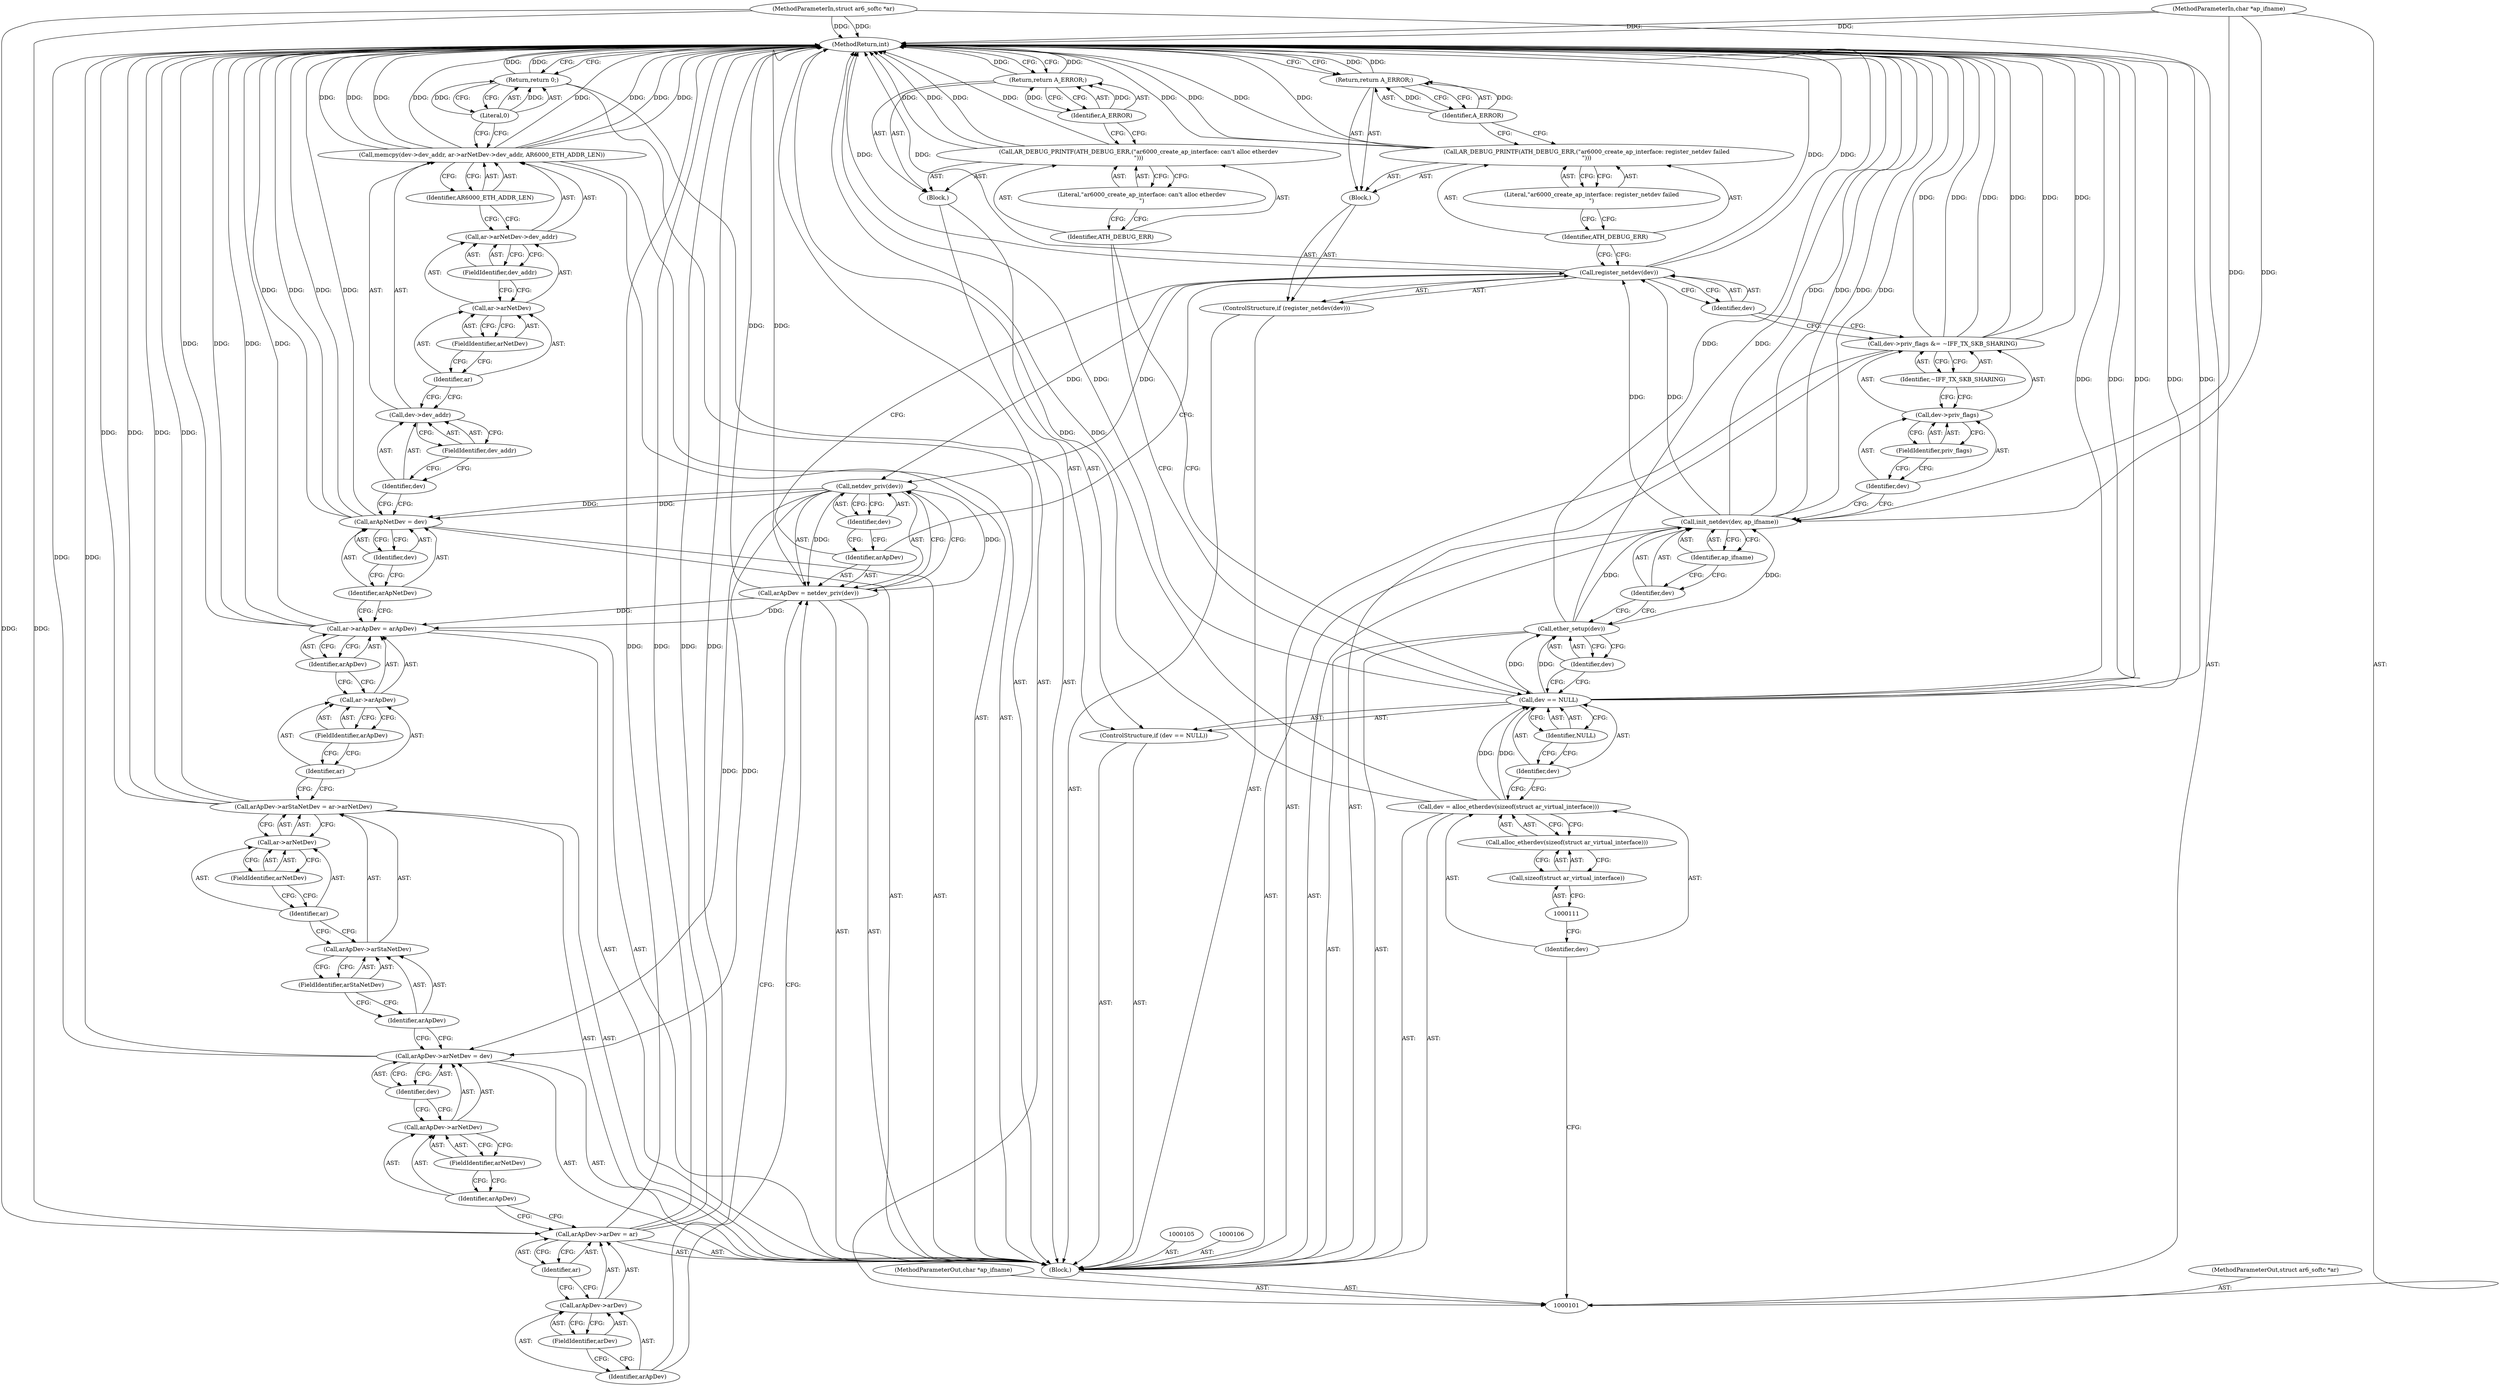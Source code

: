 digraph "0_linux_550fd08c2cebad61c548def135f67aba284c6162_9" {
"1000182" [label="(MethodReturn,int)"];
"1000102" [label="(MethodParameterIn,struct ar6_softc *ar)"];
"1000247" [label="(MethodParameterOut,struct ar6_softc *ar)"];
"1000103" [label="(MethodParameterIn,char *ap_ifname)"];
"1000248" [label="(MethodParameterOut,char *ap_ifname)"];
"1000123" [label="(Identifier,dev)"];
"1000122" [label="(Call,ether_setup(dev))"];
"1000125" [label="(Identifier,dev)"];
"1000126" [label="(Identifier,ap_ifname)"];
"1000124" [label="(Call,init_netdev(dev, ap_ifname))"];
"1000131" [label="(Identifier,~IFF_TX_SKB_SHARING)"];
"1000127" [label="(Call,dev->priv_flags &= ~IFF_TX_SKB_SHARING)"];
"1000128" [label="(Call,dev->priv_flags)"];
"1000129" [label="(Identifier,dev)"];
"1000130" [label="(FieldIdentifier,priv_flags)"];
"1000134" [label="(Identifier,dev)"];
"1000135" [label="(Block,)"];
"1000132" [label="(ControlStructure,if (register_netdev(dev)))"];
"1000133" [label="(Call,register_netdev(dev))"];
"1000137" [label="(Identifier,ATH_DEBUG_ERR)"];
"1000138" [label="(Literal,\"ar6000_create_ap_interface: register_netdev failed\n\")"];
"1000136" [label="(Call,AR_DEBUG_PRINTF(ATH_DEBUG_ERR,(\"ar6000_create_ap_interface: register_netdev failed\n\")))"];
"1000140" [label="(Identifier,A_ERROR)"];
"1000139" [label="(Return,return A_ERROR;)"];
"1000104" [label="(Block,)"];
"1000143" [label="(Call,netdev_priv(dev))"];
"1000144" [label="(Identifier,dev)"];
"1000141" [label="(Call,arApDev = netdev_priv(dev))"];
"1000142" [label="(Identifier,arApDev)"];
"1000148" [label="(FieldIdentifier,arDev)"];
"1000149" [label="(Identifier,ar)"];
"1000145" [label="(Call,arApDev->arDev = ar)"];
"1000146" [label="(Call,arApDev->arDev)"];
"1000147" [label="(Identifier,arApDev)"];
"1000153" [label="(FieldIdentifier,arNetDev)"];
"1000154" [label="(Identifier,dev)"];
"1000150" [label="(Call,arApDev->arNetDev = dev)"];
"1000151" [label="(Call,arApDev->arNetDev)"];
"1000152" [label="(Identifier,arApDev)"];
"1000158" [label="(FieldIdentifier,arStaNetDev)"];
"1000159" [label="(Call,ar->arNetDev)"];
"1000160" [label="(Identifier,ar)"];
"1000161" [label="(FieldIdentifier,arNetDev)"];
"1000155" [label="(Call,arApDev->arStaNetDev = ar->arNetDev)"];
"1000156" [label="(Call,arApDev->arStaNetDev)"];
"1000157" [label="(Identifier,arApDev)"];
"1000166" [label="(Identifier,arApDev)"];
"1000162" [label="(Call,ar->arApDev = arApDev)"];
"1000163" [label="(Call,ar->arApDev)"];
"1000164" [label="(Identifier,ar)"];
"1000165" [label="(FieldIdentifier,arApDev)"];
"1000169" [label="(Identifier,dev)"];
"1000167" [label="(Call,arApNetDev = dev)"];
"1000168" [label="(Identifier,arApNetDev)"];
"1000171" [label="(Call,dev->dev_addr)"];
"1000172" [label="(Identifier,dev)"];
"1000173" [label="(FieldIdentifier,dev_addr)"];
"1000174" [label="(Call,ar->arNetDev->dev_addr)"];
"1000175" [label="(Call,ar->arNetDev)"];
"1000176" [label="(Identifier,ar)"];
"1000177" [label="(FieldIdentifier,arNetDev)"];
"1000170" [label="(Call,memcpy(dev->dev_addr, ar->arNetDev->dev_addr, AR6000_ETH_ADDR_LEN))"];
"1000178" [label="(FieldIdentifier,dev_addr)"];
"1000179" [label="(Identifier,AR6000_ETH_ADDR_LEN)"];
"1000181" [label="(Literal,0)"];
"1000180" [label="(Return,return 0;)"];
"1000109" [label="(Call,alloc_etherdev(sizeof(struct ar_virtual_interface)))"];
"1000110" [label="(Call,sizeof(struct ar_virtual_interface))"];
"1000107" [label="(Call,dev = alloc_etherdev(sizeof(struct ar_virtual_interface)))"];
"1000108" [label="(Identifier,dev)"];
"1000115" [label="(Identifier,NULL)"];
"1000116" [label="(Block,)"];
"1000112" [label="(ControlStructure,if (dev == NULL))"];
"1000113" [label="(Call,dev == NULL)"];
"1000114" [label="(Identifier,dev)"];
"1000118" [label="(Identifier,ATH_DEBUG_ERR)"];
"1000119" [label="(Literal,\"ar6000_create_ap_interface: can't alloc etherdev\n\")"];
"1000117" [label="(Call,AR_DEBUG_PRINTF(ATH_DEBUG_ERR,(\"ar6000_create_ap_interface: can't alloc etherdev\n\")))"];
"1000121" [label="(Identifier,A_ERROR)"];
"1000120" [label="(Return,return A_ERROR;)"];
"1000182" -> "1000101"  [label="AST: "];
"1000182" -> "1000120"  [label="CFG: "];
"1000182" -> "1000139"  [label="CFG: "];
"1000182" -> "1000180"  [label="CFG: "];
"1000120" -> "1000182"  [label="DDG: "];
"1000139" -> "1000182"  [label="DDG: "];
"1000167" -> "1000182"  [label="DDG: "];
"1000167" -> "1000182"  [label="DDG: "];
"1000170" -> "1000182"  [label="DDG: "];
"1000170" -> "1000182"  [label="DDG: "];
"1000170" -> "1000182"  [label="DDG: "];
"1000170" -> "1000182"  [label="DDG: "];
"1000113" -> "1000182"  [label="DDG: "];
"1000113" -> "1000182"  [label="DDG: "];
"1000113" -> "1000182"  [label="DDG: "];
"1000162" -> "1000182"  [label="DDG: "];
"1000162" -> "1000182"  [label="DDG: "];
"1000145" -> "1000182"  [label="DDG: "];
"1000145" -> "1000182"  [label="DDG: "];
"1000127" -> "1000182"  [label="DDG: "];
"1000127" -> "1000182"  [label="DDG: "];
"1000127" -> "1000182"  [label="DDG: "];
"1000117" -> "1000182"  [label="DDG: "];
"1000117" -> "1000182"  [label="DDG: "];
"1000155" -> "1000182"  [label="DDG: "];
"1000155" -> "1000182"  [label="DDG: "];
"1000124" -> "1000182"  [label="DDG: "];
"1000124" -> "1000182"  [label="DDG: "];
"1000150" -> "1000182"  [label="DDG: "];
"1000103" -> "1000182"  [label="DDG: "];
"1000133" -> "1000182"  [label="DDG: "];
"1000133" -> "1000182"  [label="DDG: "];
"1000102" -> "1000182"  [label="DDG: "];
"1000141" -> "1000182"  [label="DDG: "];
"1000136" -> "1000182"  [label="DDG: "];
"1000136" -> "1000182"  [label="DDG: "];
"1000122" -> "1000182"  [label="DDG: "];
"1000107" -> "1000182"  [label="DDG: "];
"1000180" -> "1000182"  [label="DDG: "];
"1000102" -> "1000101"  [label="AST: "];
"1000102" -> "1000182"  [label="DDG: "];
"1000102" -> "1000145"  [label="DDG: "];
"1000247" -> "1000101"  [label="AST: "];
"1000103" -> "1000101"  [label="AST: "];
"1000103" -> "1000182"  [label="DDG: "];
"1000103" -> "1000124"  [label="DDG: "];
"1000248" -> "1000101"  [label="AST: "];
"1000123" -> "1000122"  [label="AST: "];
"1000123" -> "1000113"  [label="CFG: "];
"1000122" -> "1000123"  [label="CFG: "];
"1000122" -> "1000104"  [label="AST: "];
"1000122" -> "1000123"  [label="CFG: "];
"1000123" -> "1000122"  [label="AST: "];
"1000125" -> "1000122"  [label="CFG: "];
"1000122" -> "1000182"  [label="DDG: "];
"1000113" -> "1000122"  [label="DDG: "];
"1000122" -> "1000124"  [label="DDG: "];
"1000125" -> "1000124"  [label="AST: "];
"1000125" -> "1000122"  [label="CFG: "];
"1000126" -> "1000125"  [label="CFG: "];
"1000126" -> "1000124"  [label="AST: "];
"1000126" -> "1000125"  [label="CFG: "];
"1000124" -> "1000126"  [label="CFG: "];
"1000124" -> "1000104"  [label="AST: "];
"1000124" -> "1000126"  [label="CFG: "];
"1000125" -> "1000124"  [label="AST: "];
"1000126" -> "1000124"  [label="AST: "];
"1000129" -> "1000124"  [label="CFG: "];
"1000124" -> "1000182"  [label="DDG: "];
"1000124" -> "1000182"  [label="DDG: "];
"1000122" -> "1000124"  [label="DDG: "];
"1000103" -> "1000124"  [label="DDG: "];
"1000124" -> "1000133"  [label="DDG: "];
"1000131" -> "1000127"  [label="AST: "];
"1000131" -> "1000128"  [label="CFG: "];
"1000127" -> "1000131"  [label="CFG: "];
"1000127" -> "1000104"  [label="AST: "];
"1000127" -> "1000131"  [label="CFG: "];
"1000128" -> "1000127"  [label="AST: "];
"1000131" -> "1000127"  [label="AST: "];
"1000134" -> "1000127"  [label="CFG: "];
"1000127" -> "1000182"  [label="DDG: "];
"1000127" -> "1000182"  [label="DDG: "];
"1000127" -> "1000182"  [label="DDG: "];
"1000128" -> "1000127"  [label="AST: "];
"1000128" -> "1000130"  [label="CFG: "];
"1000129" -> "1000128"  [label="AST: "];
"1000130" -> "1000128"  [label="AST: "];
"1000131" -> "1000128"  [label="CFG: "];
"1000129" -> "1000128"  [label="AST: "];
"1000129" -> "1000124"  [label="CFG: "];
"1000130" -> "1000129"  [label="CFG: "];
"1000130" -> "1000128"  [label="AST: "];
"1000130" -> "1000129"  [label="CFG: "];
"1000128" -> "1000130"  [label="CFG: "];
"1000134" -> "1000133"  [label="AST: "];
"1000134" -> "1000127"  [label="CFG: "];
"1000133" -> "1000134"  [label="CFG: "];
"1000135" -> "1000132"  [label="AST: "];
"1000136" -> "1000135"  [label="AST: "];
"1000139" -> "1000135"  [label="AST: "];
"1000132" -> "1000104"  [label="AST: "];
"1000133" -> "1000132"  [label="AST: "];
"1000135" -> "1000132"  [label="AST: "];
"1000133" -> "1000132"  [label="AST: "];
"1000133" -> "1000134"  [label="CFG: "];
"1000134" -> "1000133"  [label="AST: "];
"1000137" -> "1000133"  [label="CFG: "];
"1000142" -> "1000133"  [label="CFG: "];
"1000133" -> "1000182"  [label="DDG: "];
"1000133" -> "1000182"  [label="DDG: "];
"1000124" -> "1000133"  [label="DDG: "];
"1000133" -> "1000143"  [label="DDG: "];
"1000137" -> "1000136"  [label="AST: "];
"1000137" -> "1000133"  [label="CFG: "];
"1000138" -> "1000137"  [label="CFG: "];
"1000138" -> "1000136"  [label="AST: "];
"1000138" -> "1000137"  [label="CFG: "];
"1000136" -> "1000138"  [label="CFG: "];
"1000136" -> "1000135"  [label="AST: "];
"1000136" -> "1000138"  [label="CFG: "];
"1000137" -> "1000136"  [label="AST: "];
"1000138" -> "1000136"  [label="AST: "];
"1000140" -> "1000136"  [label="CFG: "];
"1000136" -> "1000182"  [label="DDG: "];
"1000136" -> "1000182"  [label="DDG: "];
"1000140" -> "1000139"  [label="AST: "];
"1000140" -> "1000136"  [label="CFG: "];
"1000139" -> "1000140"  [label="CFG: "];
"1000140" -> "1000139"  [label="DDG: "];
"1000139" -> "1000135"  [label="AST: "];
"1000139" -> "1000140"  [label="CFG: "];
"1000140" -> "1000139"  [label="AST: "];
"1000182" -> "1000139"  [label="CFG: "];
"1000139" -> "1000182"  [label="DDG: "];
"1000140" -> "1000139"  [label="DDG: "];
"1000104" -> "1000101"  [label="AST: "];
"1000105" -> "1000104"  [label="AST: "];
"1000106" -> "1000104"  [label="AST: "];
"1000107" -> "1000104"  [label="AST: "];
"1000112" -> "1000104"  [label="AST: "];
"1000122" -> "1000104"  [label="AST: "];
"1000124" -> "1000104"  [label="AST: "];
"1000127" -> "1000104"  [label="AST: "];
"1000132" -> "1000104"  [label="AST: "];
"1000141" -> "1000104"  [label="AST: "];
"1000145" -> "1000104"  [label="AST: "];
"1000150" -> "1000104"  [label="AST: "];
"1000155" -> "1000104"  [label="AST: "];
"1000162" -> "1000104"  [label="AST: "];
"1000167" -> "1000104"  [label="AST: "];
"1000170" -> "1000104"  [label="AST: "];
"1000180" -> "1000104"  [label="AST: "];
"1000143" -> "1000141"  [label="AST: "];
"1000143" -> "1000144"  [label="CFG: "];
"1000144" -> "1000143"  [label="AST: "];
"1000141" -> "1000143"  [label="CFG: "];
"1000143" -> "1000141"  [label="DDG: "];
"1000133" -> "1000143"  [label="DDG: "];
"1000143" -> "1000150"  [label="DDG: "];
"1000143" -> "1000167"  [label="DDG: "];
"1000144" -> "1000143"  [label="AST: "];
"1000144" -> "1000142"  [label="CFG: "];
"1000143" -> "1000144"  [label="CFG: "];
"1000141" -> "1000104"  [label="AST: "];
"1000141" -> "1000143"  [label="CFG: "];
"1000142" -> "1000141"  [label="AST: "];
"1000143" -> "1000141"  [label="AST: "];
"1000147" -> "1000141"  [label="CFG: "];
"1000141" -> "1000182"  [label="DDG: "];
"1000143" -> "1000141"  [label="DDG: "];
"1000141" -> "1000162"  [label="DDG: "];
"1000142" -> "1000141"  [label="AST: "];
"1000142" -> "1000133"  [label="CFG: "];
"1000144" -> "1000142"  [label="CFG: "];
"1000148" -> "1000146"  [label="AST: "];
"1000148" -> "1000147"  [label="CFG: "];
"1000146" -> "1000148"  [label="CFG: "];
"1000149" -> "1000145"  [label="AST: "];
"1000149" -> "1000146"  [label="CFG: "];
"1000145" -> "1000149"  [label="CFG: "];
"1000145" -> "1000104"  [label="AST: "];
"1000145" -> "1000149"  [label="CFG: "];
"1000146" -> "1000145"  [label="AST: "];
"1000149" -> "1000145"  [label="AST: "];
"1000152" -> "1000145"  [label="CFG: "];
"1000145" -> "1000182"  [label="DDG: "];
"1000145" -> "1000182"  [label="DDG: "];
"1000102" -> "1000145"  [label="DDG: "];
"1000146" -> "1000145"  [label="AST: "];
"1000146" -> "1000148"  [label="CFG: "];
"1000147" -> "1000146"  [label="AST: "];
"1000148" -> "1000146"  [label="AST: "];
"1000149" -> "1000146"  [label="CFG: "];
"1000147" -> "1000146"  [label="AST: "];
"1000147" -> "1000141"  [label="CFG: "];
"1000148" -> "1000147"  [label="CFG: "];
"1000153" -> "1000151"  [label="AST: "];
"1000153" -> "1000152"  [label="CFG: "];
"1000151" -> "1000153"  [label="CFG: "];
"1000154" -> "1000150"  [label="AST: "];
"1000154" -> "1000151"  [label="CFG: "];
"1000150" -> "1000154"  [label="CFG: "];
"1000150" -> "1000104"  [label="AST: "];
"1000150" -> "1000154"  [label="CFG: "];
"1000151" -> "1000150"  [label="AST: "];
"1000154" -> "1000150"  [label="AST: "];
"1000157" -> "1000150"  [label="CFG: "];
"1000150" -> "1000182"  [label="DDG: "];
"1000143" -> "1000150"  [label="DDG: "];
"1000151" -> "1000150"  [label="AST: "];
"1000151" -> "1000153"  [label="CFG: "];
"1000152" -> "1000151"  [label="AST: "];
"1000153" -> "1000151"  [label="AST: "];
"1000154" -> "1000151"  [label="CFG: "];
"1000152" -> "1000151"  [label="AST: "];
"1000152" -> "1000145"  [label="CFG: "];
"1000153" -> "1000152"  [label="CFG: "];
"1000158" -> "1000156"  [label="AST: "];
"1000158" -> "1000157"  [label="CFG: "];
"1000156" -> "1000158"  [label="CFG: "];
"1000159" -> "1000155"  [label="AST: "];
"1000159" -> "1000161"  [label="CFG: "];
"1000160" -> "1000159"  [label="AST: "];
"1000161" -> "1000159"  [label="AST: "];
"1000155" -> "1000159"  [label="CFG: "];
"1000160" -> "1000159"  [label="AST: "];
"1000160" -> "1000156"  [label="CFG: "];
"1000161" -> "1000160"  [label="CFG: "];
"1000161" -> "1000159"  [label="AST: "];
"1000161" -> "1000160"  [label="CFG: "];
"1000159" -> "1000161"  [label="CFG: "];
"1000155" -> "1000104"  [label="AST: "];
"1000155" -> "1000159"  [label="CFG: "];
"1000156" -> "1000155"  [label="AST: "];
"1000159" -> "1000155"  [label="AST: "];
"1000164" -> "1000155"  [label="CFG: "];
"1000155" -> "1000182"  [label="DDG: "];
"1000155" -> "1000182"  [label="DDG: "];
"1000156" -> "1000155"  [label="AST: "];
"1000156" -> "1000158"  [label="CFG: "];
"1000157" -> "1000156"  [label="AST: "];
"1000158" -> "1000156"  [label="AST: "];
"1000160" -> "1000156"  [label="CFG: "];
"1000157" -> "1000156"  [label="AST: "];
"1000157" -> "1000150"  [label="CFG: "];
"1000158" -> "1000157"  [label="CFG: "];
"1000166" -> "1000162"  [label="AST: "];
"1000166" -> "1000163"  [label="CFG: "];
"1000162" -> "1000166"  [label="CFG: "];
"1000162" -> "1000104"  [label="AST: "];
"1000162" -> "1000166"  [label="CFG: "];
"1000163" -> "1000162"  [label="AST: "];
"1000166" -> "1000162"  [label="AST: "];
"1000168" -> "1000162"  [label="CFG: "];
"1000162" -> "1000182"  [label="DDG: "];
"1000162" -> "1000182"  [label="DDG: "];
"1000141" -> "1000162"  [label="DDG: "];
"1000163" -> "1000162"  [label="AST: "];
"1000163" -> "1000165"  [label="CFG: "];
"1000164" -> "1000163"  [label="AST: "];
"1000165" -> "1000163"  [label="AST: "];
"1000166" -> "1000163"  [label="CFG: "];
"1000164" -> "1000163"  [label="AST: "];
"1000164" -> "1000155"  [label="CFG: "];
"1000165" -> "1000164"  [label="CFG: "];
"1000165" -> "1000163"  [label="AST: "];
"1000165" -> "1000164"  [label="CFG: "];
"1000163" -> "1000165"  [label="CFG: "];
"1000169" -> "1000167"  [label="AST: "];
"1000169" -> "1000168"  [label="CFG: "];
"1000167" -> "1000169"  [label="CFG: "];
"1000167" -> "1000104"  [label="AST: "];
"1000167" -> "1000169"  [label="CFG: "];
"1000168" -> "1000167"  [label="AST: "];
"1000169" -> "1000167"  [label="AST: "];
"1000172" -> "1000167"  [label="CFG: "];
"1000167" -> "1000182"  [label="DDG: "];
"1000167" -> "1000182"  [label="DDG: "];
"1000143" -> "1000167"  [label="DDG: "];
"1000168" -> "1000167"  [label="AST: "];
"1000168" -> "1000162"  [label="CFG: "];
"1000169" -> "1000168"  [label="CFG: "];
"1000171" -> "1000170"  [label="AST: "];
"1000171" -> "1000173"  [label="CFG: "];
"1000172" -> "1000171"  [label="AST: "];
"1000173" -> "1000171"  [label="AST: "];
"1000176" -> "1000171"  [label="CFG: "];
"1000172" -> "1000171"  [label="AST: "];
"1000172" -> "1000167"  [label="CFG: "];
"1000173" -> "1000172"  [label="CFG: "];
"1000173" -> "1000171"  [label="AST: "];
"1000173" -> "1000172"  [label="CFG: "];
"1000171" -> "1000173"  [label="CFG: "];
"1000174" -> "1000170"  [label="AST: "];
"1000174" -> "1000178"  [label="CFG: "];
"1000175" -> "1000174"  [label="AST: "];
"1000178" -> "1000174"  [label="AST: "];
"1000179" -> "1000174"  [label="CFG: "];
"1000175" -> "1000174"  [label="AST: "];
"1000175" -> "1000177"  [label="CFG: "];
"1000176" -> "1000175"  [label="AST: "];
"1000177" -> "1000175"  [label="AST: "];
"1000178" -> "1000175"  [label="CFG: "];
"1000176" -> "1000175"  [label="AST: "];
"1000176" -> "1000171"  [label="CFG: "];
"1000177" -> "1000176"  [label="CFG: "];
"1000177" -> "1000175"  [label="AST: "];
"1000177" -> "1000176"  [label="CFG: "];
"1000175" -> "1000177"  [label="CFG: "];
"1000170" -> "1000104"  [label="AST: "];
"1000170" -> "1000179"  [label="CFG: "];
"1000171" -> "1000170"  [label="AST: "];
"1000174" -> "1000170"  [label="AST: "];
"1000179" -> "1000170"  [label="AST: "];
"1000181" -> "1000170"  [label="CFG: "];
"1000170" -> "1000182"  [label="DDG: "];
"1000170" -> "1000182"  [label="DDG: "];
"1000170" -> "1000182"  [label="DDG: "];
"1000170" -> "1000182"  [label="DDG: "];
"1000178" -> "1000174"  [label="AST: "];
"1000178" -> "1000175"  [label="CFG: "];
"1000174" -> "1000178"  [label="CFG: "];
"1000179" -> "1000170"  [label="AST: "];
"1000179" -> "1000174"  [label="CFG: "];
"1000170" -> "1000179"  [label="CFG: "];
"1000181" -> "1000180"  [label="AST: "];
"1000181" -> "1000170"  [label="CFG: "];
"1000180" -> "1000181"  [label="CFG: "];
"1000181" -> "1000180"  [label="DDG: "];
"1000180" -> "1000104"  [label="AST: "];
"1000180" -> "1000181"  [label="CFG: "];
"1000181" -> "1000180"  [label="AST: "];
"1000182" -> "1000180"  [label="CFG: "];
"1000180" -> "1000182"  [label="DDG: "];
"1000181" -> "1000180"  [label="DDG: "];
"1000109" -> "1000107"  [label="AST: "];
"1000109" -> "1000110"  [label="CFG: "];
"1000110" -> "1000109"  [label="AST: "];
"1000107" -> "1000109"  [label="CFG: "];
"1000110" -> "1000109"  [label="AST: "];
"1000110" -> "1000111"  [label="CFG: "];
"1000111" -> "1000110"  [label="AST: "];
"1000109" -> "1000110"  [label="CFG: "];
"1000107" -> "1000104"  [label="AST: "];
"1000107" -> "1000109"  [label="CFG: "];
"1000108" -> "1000107"  [label="AST: "];
"1000109" -> "1000107"  [label="AST: "];
"1000114" -> "1000107"  [label="CFG: "];
"1000107" -> "1000182"  [label="DDG: "];
"1000107" -> "1000113"  [label="DDG: "];
"1000108" -> "1000107"  [label="AST: "];
"1000108" -> "1000101"  [label="CFG: "];
"1000111" -> "1000108"  [label="CFG: "];
"1000115" -> "1000113"  [label="AST: "];
"1000115" -> "1000114"  [label="CFG: "];
"1000113" -> "1000115"  [label="CFG: "];
"1000116" -> "1000112"  [label="AST: "];
"1000117" -> "1000116"  [label="AST: "];
"1000120" -> "1000116"  [label="AST: "];
"1000112" -> "1000104"  [label="AST: "];
"1000113" -> "1000112"  [label="AST: "];
"1000116" -> "1000112"  [label="AST: "];
"1000113" -> "1000112"  [label="AST: "];
"1000113" -> "1000115"  [label="CFG: "];
"1000114" -> "1000113"  [label="AST: "];
"1000115" -> "1000113"  [label="AST: "];
"1000118" -> "1000113"  [label="CFG: "];
"1000123" -> "1000113"  [label="CFG: "];
"1000113" -> "1000182"  [label="DDG: "];
"1000113" -> "1000182"  [label="DDG: "];
"1000113" -> "1000182"  [label="DDG: "];
"1000107" -> "1000113"  [label="DDG: "];
"1000113" -> "1000122"  [label="DDG: "];
"1000114" -> "1000113"  [label="AST: "];
"1000114" -> "1000107"  [label="CFG: "];
"1000115" -> "1000114"  [label="CFG: "];
"1000118" -> "1000117"  [label="AST: "];
"1000118" -> "1000113"  [label="CFG: "];
"1000119" -> "1000118"  [label="CFG: "];
"1000119" -> "1000117"  [label="AST: "];
"1000119" -> "1000118"  [label="CFG: "];
"1000117" -> "1000119"  [label="CFG: "];
"1000117" -> "1000116"  [label="AST: "];
"1000117" -> "1000119"  [label="CFG: "];
"1000118" -> "1000117"  [label="AST: "];
"1000119" -> "1000117"  [label="AST: "];
"1000121" -> "1000117"  [label="CFG: "];
"1000117" -> "1000182"  [label="DDG: "];
"1000117" -> "1000182"  [label="DDG: "];
"1000121" -> "1000120"  [label="AST: "];
"1000121" -> "1000117"  [label="CFG: "];
"1000120" -> "1000121"  [label="CFG: "];
"1000121" -> "1000120"  [label="DDG: "];
"1000120" -> "1000116"  [label="AST: "];
"1000120" -> "1000121"  [label="CFG: "];
"1000121" -> "1000120"  [label="AST: "];
"1000182" -> "1000120"  [label="CFG: "];
"1000120" -> "1000182"  [label="DDG: "];
"1000121" -> "1000120"  [label="DDG: "];
}
